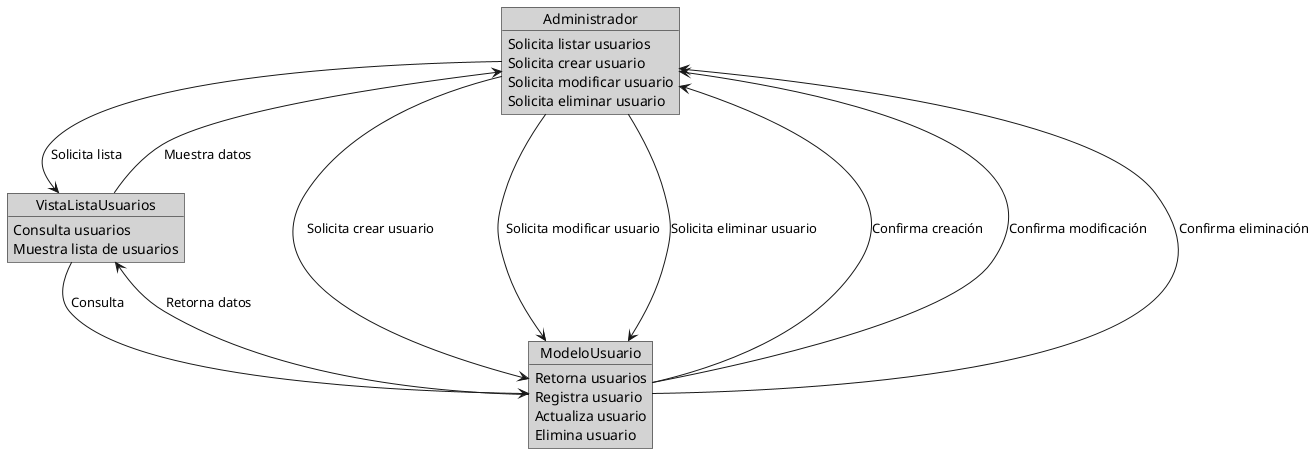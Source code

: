@startuml
skinparam objectBorderColor Black
skinparam objectFontColor Black
skinparam objectBackgroundColor LightGray

object Administrador {
    Solicita listar usuarios
    Solicita crear usuario
    Solicita modificar usuario
    Solicita eliminar usuario
}

object VistaListaUsuarios {
    Consulta usuarios
    Muestra lista de usuarios
}

object ModeloUsuario {
    Retorna usuarios
    Registra usuario
    Actualiza usuario
    Elimina usuario
}

Administrador --> VistaListaUsuarios : Solicita lista
VistaListaUsuarios --> ModeloUsuario : Consulta
ModeloUsuario --> VistaListaUsuarios : Retorna datos
VistaListaUsuarios --> Administrador : Muestra datos

Administrador --> ModeloUsuario : Solicita crear usuario
ModeloUsuario --> Administrador : Confirma creación

Administrador --> ModeloUsuario : Solicita modificar usuario
ModeloUsuario --> Administrador : Confirma modificación

Administrador --> ModeloUsuario : Solicita eliminar usuario
ModeloUsuario --> Administrador : Confirma eliminación
@enduml
